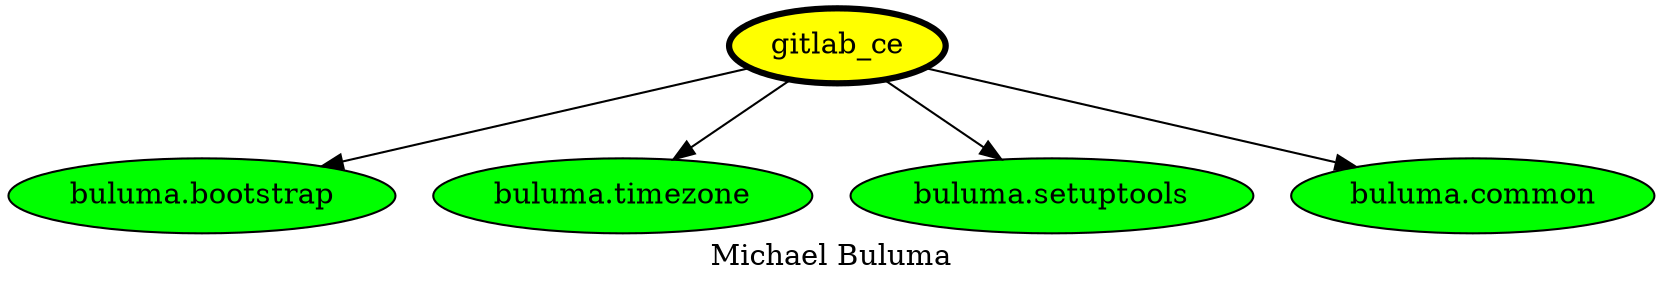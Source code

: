 digraph PhiloDilemma {
  label = "Michael Buluma" ;
  overlap=false
  {
    "gitlab_ce" [fillcolor=yellow style=filled penwidth=3]
    "buluma.bootstrap" [fillcolor=green style=filled]
    "buluma.timezone" [fillcolor=green style=filled]
    "buluma.setuptools" [fillcolor=green style=filled]
    "buluma.common" [fillcolor=green style=filled]
  }
  "gitlab_ce" -> "buluma.bootstrap"
  "gitlab_ce" -> "buluma.timezone"
  "gitlab_ce" -> "buluma.setuptools"
  "gitlab_ce" -> "buluma.common"
}
